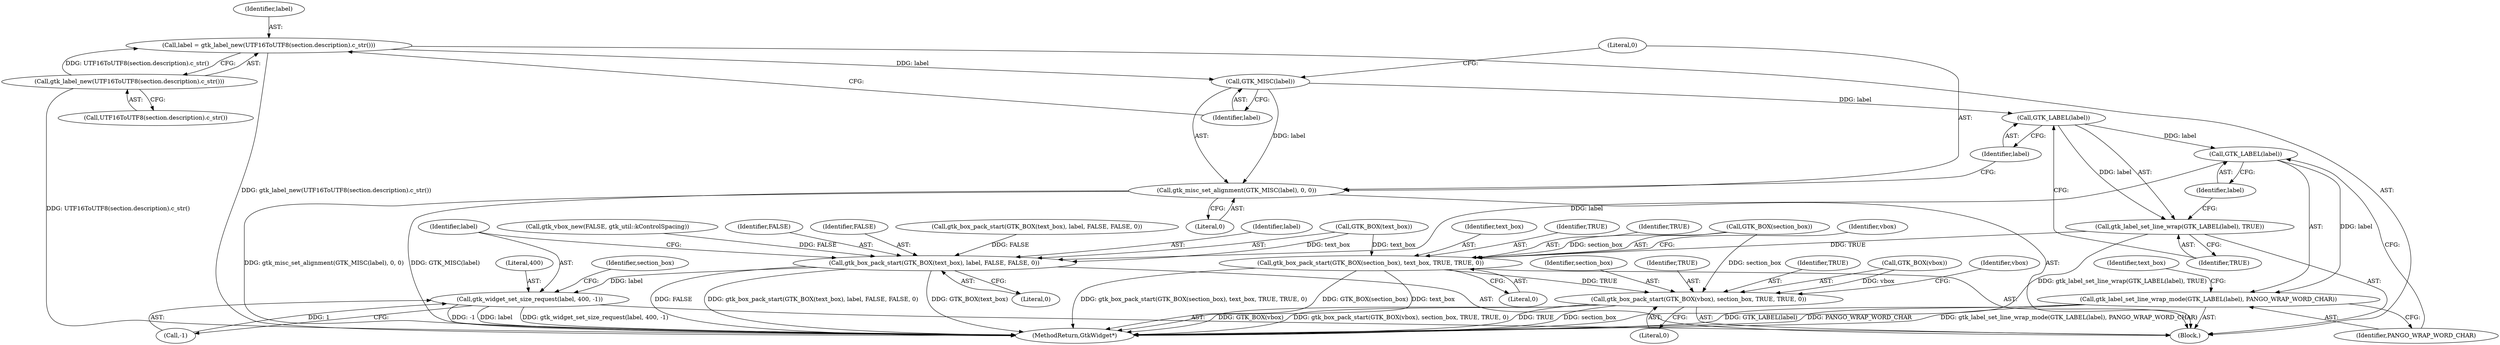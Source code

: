 digraph "0_Chrome_d151a5ef5e357e7d7187fcc1aa8fbb6c31f223cb@pointer" {
"1000202" [label="(Call,label = gtk_label_new(UTF16ToUTF8(section.description).c_str()))"];
"1000204" [label="(Call,gtk_label_new(UTF16ToUTF8(section.description).c_str()))"];
"1000207" [label="(Call,GTK_MISC(label))"];
"1000206" [label="(Call,gtk_misc_set_alignment(GTK_MISC(label), 0, 0))"];
"1000212" [label="(Call,GTK_LABEL(label))"];
"1000211" [label="(Call,gtk_label_set_line_wrap(GTK_LABEL(label), TRUE))"];
"1000231" [label="(Call,gtk_box_pack_start(GTK_BOX(section_box), text_box, TRUE, TRUE, 0))"];
"1000238" [label="(Call,gtk_box_pack_start(GTK_BOX(vbox), section_box, TRUE, TRUE, 0))"];
"1000216" [label="(Call,GTK_LABEL(label))"];
"1000215" [label="(Call,gtk_label_set_line_wrap_mode(GTK_LABEL(label), PANGO_WRAP_WORD_CHAR))"];
"1000219" [label="(Call,gtk_box_pack_start(GTK_BOX(text_box), label, FALSE, FALSE, 0))"];
"1000226" [label="(Call,gtk_widget_set_size_request(label, 400, -1))"];
"1000226" [label="(Call,gtk_widget_set_size_request(label, 400, -1))"];
"1000242" [label="(Identifier,TRUE)"];
"1000179" [label="(Call,gtk_vbox_new(FALSE, gtk_util::kControlSpacing))"];
"1000243" [label="(Identifier,TRUE)"];
"1000213" [label="(Identifier,label)"];
"1000223" [label="(Identifier,FALSE)"];
"1000233" [label="(Identifier,section_box)"];
"1000221" [label="(Identifier,text_box)"];
"1000104" [label="(Block,)"];
"1000237" [label="(Literal,0)"];
"1000203" [label="(Identifier,label)"];
"1000219" [label="(Call,gtk_box_pack_start(GTK_BOX(text_box), label, FALSE, FALSE, 0))"];
"1000204" [label="(Call,gtk_label_new(UTF16ToUTF8(section.description).c_str()))"];
"1000210" [label="(Literal,0)"];
"1000214" [label="(Identifier,TRUE)"];
"1000220" [label="(Call,GTK_BOX(text_box))"];
"1000224" [label="(Identifier,FALSE)"];
"1000231" [label="(Call,gtk_box_pack_start(GTK_BOX(section_box), text_box, TRUE, TRUE, 0))"];
"1000239" [label="(Call,GTK_BOX(vbox))"];
"1000195" [label="(Call,gtk_box_pack_start(GTK_BOX(text_box), label, FALSE, FALSE, 0))"];
"1000217" [label="(Identifier,label)"];
"1000247" [label="(MethodReturn,GtkWidget*)"];
"1000206" [label="(Call,gtk_misc_set_alignment(GTK_MISC(label), 0, 0))"];
"1000244" [label="(Literal,0)"];
"1000222" [label="(Identifier,label)"];
"1000240" [label="(Identifier,vbox)"];
"1000209" [label="(Literal,0)"];
"1000234" [label="(Identifier,text_box)"];
"1000212" [label="(Call,GTK_LABEL(label))"];
"1000202" [label="(Call,label = gtk_label_new(UTF16ToUTF8(section.description).c_str()))"];
"1000246" [label="(Identifier,vbox)"];
"1000229" [label="(Call,-1)"];
"1000218" [label="(Identifier,PANGO_WRAP_WORD_CHAR)"];
"1000225" [label="(Literal,0)"];
"1000238" [label="(Call,gtk_box_pack_start(GTK_BOX(vbox), section_box, TRUE, TRUE, 0))"];
"1000228" [label="(Literal,400)"];
"1000211" [label="(Call,gtk_label_set_line_wrap(GTK_LABEL(label), TRUE))"];
"1000215" [label="(Call,gtk_label_set_line_wrap_mode(GTK_LABEL(label), PANGO_WRAP_WORD_CHAR))"];
"1000205" [label="(Call,UTF16ToUTF8(section.description).c_str())"];
"1000241" [label="(Identifier,section_box)"];
"1000236" [label="(Identifier,TRUE)"];
"1000208" [label="(Identifier,label)"];
"1000207" [label="(Call,GTK_MISC(label))"];
"1000232" [label="(Call,GTK_BOX(section_box))"];
"1000227" [label="(Identifier,label)"];
"1000216" [label="(Call,GTK_LABEL(label))"];
"1000235" [label="(Identifier,TRUE)"];
"1000202" -> "1000104"  [label="AST: "];
"1000202" -> "1000204"  [label="CFG: "];
"1000203" -> "1000202"  [label="AST: "];
"1000204" -> "1000202"  [label="AST: "];
"1000208" -> "1000202"  [label="CFG: "];
"1000202" -> "1000247"  [label="DDG: gtk_label_new(UTF16ToUTF8(section.description).c_str())"];
"1000204" -> "1000202"  [label="DDG: UTF16ToUTF8(section.description).c_str()"];
"1000202" -> "1000207"  [label="DDG: label"];
"1000204" -> "1000205"  [label="CFG: "];
"1000205" -> "1000204"  [label="AST: "];
"1000204" -> "1000247"  [label="DDG: UTF16ToUTF8(section.description).c_str()"];
"1000207" -> "1000206"  [label="AST: "];
"1000207" -> "1000208"  [label="CFG: "];
"1000208" -> "1000207"  [label="AST: "];
"1000209" -> "1000207"  [label="CFG: "];
"1000207" -> "1000206"  [label="DDG: label"];
"1000207" -> "1000212"  [label="DDG: label"];
"1000206" -> "1000104"  [label="AST: "];
"1000206" -> "1000210"  [label="CFG: "];
"1000209" -> "1000206"  [label="AST: "];
"1000210" -> "1000206"  [label="AST: "];
"1000213" -> "1000206"  [label="CFG: "];
"1000206" -> "1000247"  [label="DDG: gtk_misc_set_alignment(GTK_MISC(label), 0, 0)"];
"1000206" -> "1000247"  [label="DDG: GTK_MISC(label)"];
"1000212" -> "1000211"  [label="AST: "];
"1000212" -> "1000213"  [label="CFG: "];
"1000213" -> "1000212"  [label="AST: "];
"1000214" -> "1000212"  [label="CFG: "];
"1000212" -> "1000211"  [label="DDG: label"];
"1000212" -> "1000216"  [label="DDG: label"];
"1000211" -> "1000104"  [label="AST: "];
"1000211" -> "1000214"  [label="CFG: "];
"1000214" -> "1000211"  [label="AST: "];
"1000217" -> "1000211"  [label="CFG: "];
"1000211" -> "1000247"  [label="DDG: gtk_label_set_line_wrap(GTK_LABEL(label), TRUE)"];
"1000211" -> "1000231"  [label="DDG: TRUE"];
"1000231" -> "1000104"  [label="AST: "];
"1000231" -> "1000237"  [label="CFG: "];
"1000232" -> "1000231"  [label="AST: "];
"1000234" -> "1000231"  [label="AST: "];
"1000235" -> "1000231"  [label="AST: "];
"1000236" -> "1000231"  [label="AST: "];
"1000237" -> "1000231"  [label="AST: "];
"1000240" -> "1000231"  [label="CFG: "];
"1000231" -> "1000247"  [label="DDG: gtk_box_pack_start(GTK_BOX(section_box), text_box, TRUE, TRUE, 0)"];
"1000231" -> "1000247"  [label="DDG: GTK_BOX(section_box)"];
"1000231" -> "1000247"  [label="DDG: text_box"];
"1000232" -> "1000231"  [label="DDG: section_box"];
"1000220" -> "1000231"  [label="DDG: text_box"];
"1000231" -> "1000238"  [label="DDG: TRUE"];
"1000238" -> "1000104"  [label="AST: "];
"1000238" -> "1000244"  [label="CFG: "];
"1000239" -> "1000238"  [label="AST: "];
"1000241" -> "1000238"  [label="AST: "];
"1000242" -> "1000238"  [label="AST: "];
"1000243" -> "1000238"  [label="AST: "];
"1000244" -> "1000238"  [label="AST: "];
"1000246" -> "1000238"  [label="CFG: "];
"1000238" -> "1000247"  [label="DDG: GTK_BOX(vbox)"];
"1000238" -> "1000247"  [label="DDG: gtk_box_pack_start(GTK_BOX(vbox), section_box, TRUE, TRUE, 0)"];
"1000238" -> "1000247"  [label="DDG: TRUE"];
"1000238" -> "1000247"  [label="DDG: section_box"];
"1000239" -> "1000238"  [label="DDG: vbox"];
"1000232" -> "1000238"  [label="DDG: section_box"];
"1000216" -> "1000215"  [label="AST: "];
"1000216" -> "1000217"  [label="CFG: "];
"1000217" -> "1000216"  [label="AST: "];
"1000218" -> "1000216"  [label="CFG: "];
"1000216" -> "1000215"  [label="DDG: label"];
"1000216" -> "1000219"  [label="DDG: label"];
"1000215" -> "1000104"  [label="AST: "];
"1000215" -> "1000218"  [label="CFG: "];
"1000218" -> "1000215"  [label="AST: "];
"1000221" -> "1000215"  [label="CFG: "];
"1000215" -> "1000247"  [label="DDG: GTK_LABEL(label)"];
"1000215" -> "1000247"  [label="DDG: PANGO_WRAP_WORD_CHAR"];
"1000215" -> "1000247"  [label="DDG: gtk_label_set_line_wrap_mode(GTK_LABEL(label), PANGO_WRAP_WORD_CHAR)"];
"1000219" -> "1000104"  [label="AST: "];
"1000219" -> "1000225"  [label="CFG: "];
"1000220" -> "1000219"  [label="AST: "];
"1000222" -> "1000219"  [label="AST: "];
"1000223" -> "1000219"  [label="AST: "];
"1000224" -> "1000219"  [label="AST: "];
"1000225" -> "1000219"  [label="AST: "];
"1000227" -> "1000219"  [label="CFG: "];
"1000219" -> "1000247"  [label="DDG: FALSE"];
"1000219" -> "1000247"  [label="DDG: gtk_box_pack_start(GTK_BOX(text_box), label, FALSE, FALSE, 0)"];
"1000219" -> "1000247"  [label="DDG: GTK_BOX(text_box)"];
"1000220" -> "1000219"  [label="DDG: text_box"];
"1000195" -> "1000219"  [label="DDG: FALSE"];
"1000179" -> "1000219"  [label="DDG: FALSE"];
"1000219" -> "1000226"  [label="DDG: label"];
"1000226" -> "1000104"  [label="AST: "];
"1000226" -> "1000229"  [label="CFG: "];
"1000227" -> "1000226"  [label="AST: "];
"1000228" -> "1000226"  [label="AST: "];
"1000229" -> "1000226"  [label="AST: "];
"1000233" -> "1000226"  [label="CFG: "];
"1000226" -> "1000247"  [label="DDG: label"];
"1000226" -> "1000247"  [label="DDG: gtk_widget_set_size_request(label, 400, -1)"];
"1000226" -> "1000247"  [label="DDG: -1"];
"1000229" -> "1000226"  [label="DDG: 1"];
}
